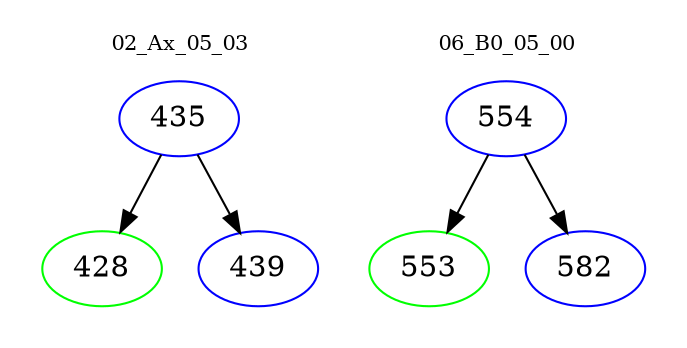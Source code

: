 digraph{
subgraph cluster_0 {
color = white
label = "02_Ax_05_03";
fontsize=10;
T0_435 [label="435", color="blue"]
T0_435 -> T0_428 [color="black"]
T0_428 [label="428", color="green"]
T0_435 -> T0_439 [color="black"]
T0_439 [label="439", color="blue"]
}
subgraph cluster_1 {
color = white
label = "06_B0_05_00";
fontsize=10;
T1_554 [label="554", color="blue"]
T1_554 -> T1_553 [color="black"]
T1_553 [label="553", color="green"]
T1_554 -> T1_582 [color="black"]
T1_582 [label="582", color="blue"]
}
}
